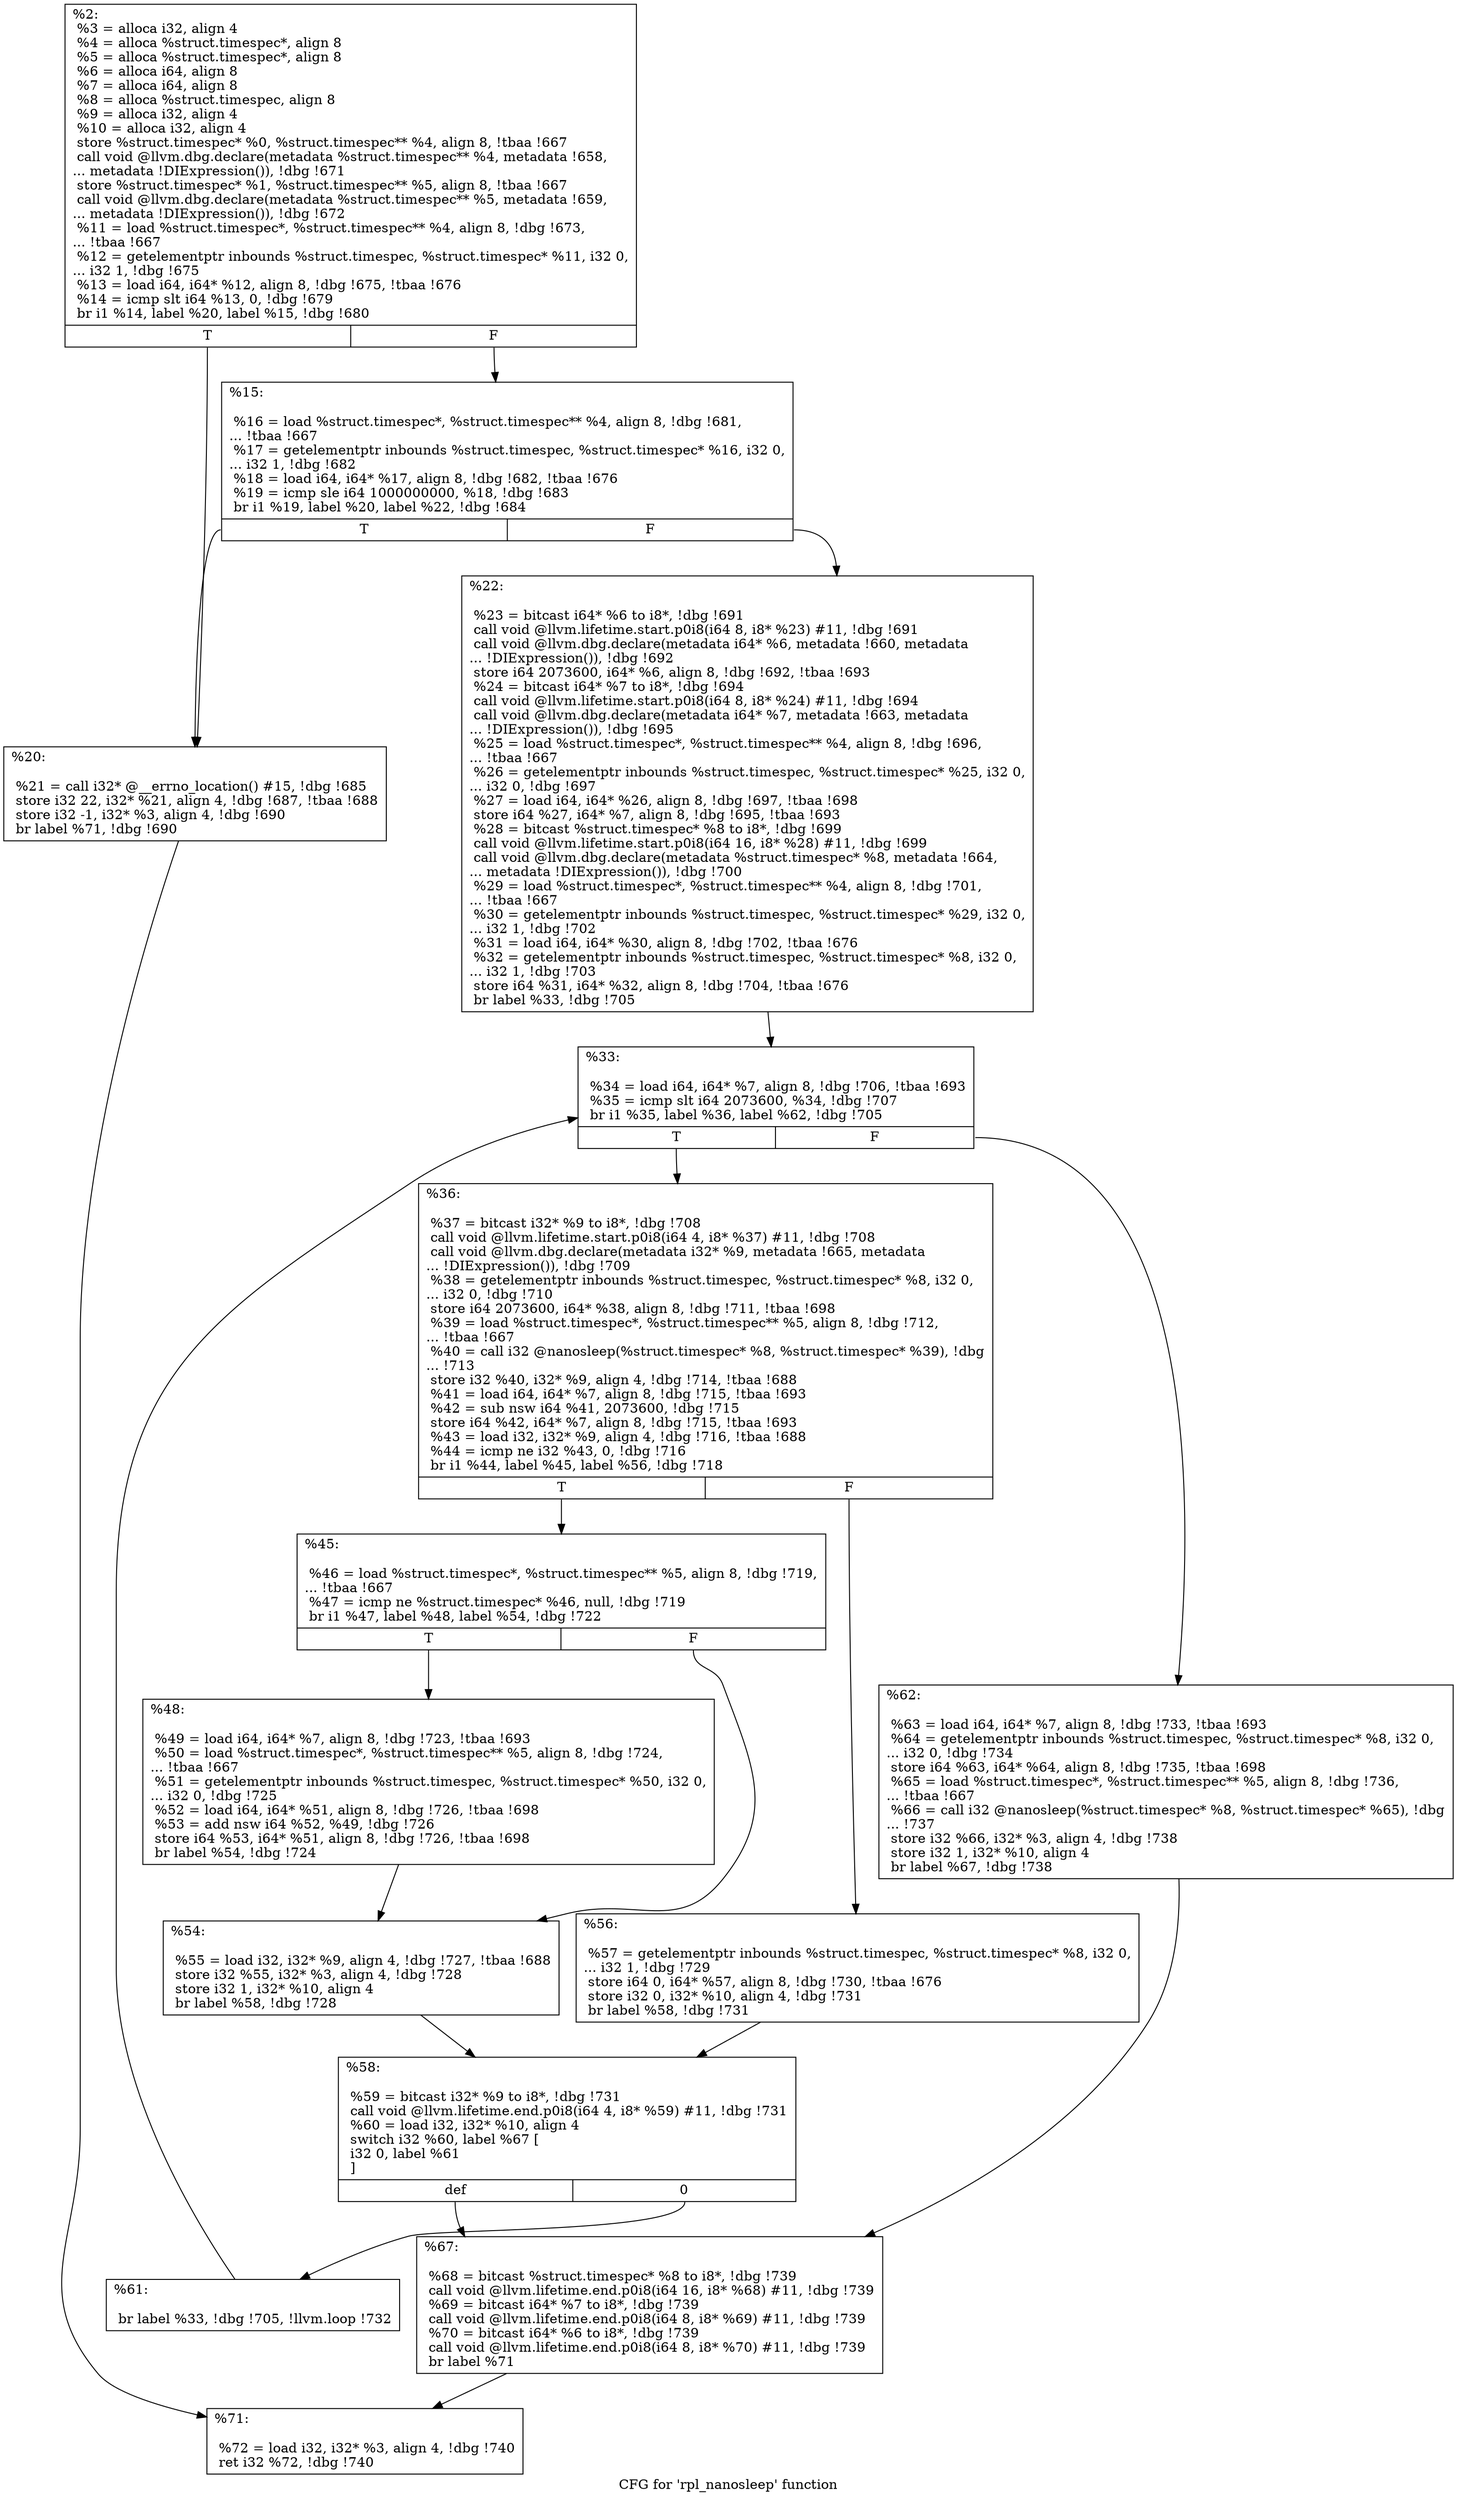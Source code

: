 digraph "CFG for 'rpl_nanosleep' function" {
	label="CFG for 'rpl_nanosleep' function";

	Node0x2599860 [shape=record,label="{%2:\l  %3 = alloca i32, align 4\l  %4 = alloca %struct.timespec*, align 8\l  %5 = alloca %struct.timespec*, align 8\l  %6 = alloca i64, align 8\l  %7 = alloca i64, align 8\l  %8 = alloca %struct.timespec, align 8\l  %9 = alloca i32, align 4\l  %10 = alloca i32, align 4\l  store %struct.timespec* %0, %struct.timespec** %4, align 8, !tbaa !667\l  call void @llvm.dbg.declare(metadata %struct.timespec** %4, metadata !658,\l... metadata !DIExpression()), !dbg !671\l  store %struct.timespec* %1, %struct.timespec** %5, align 8, !tbaa !667\l  call void @llvm.dbg.declare(metadata %struct.timespec** %5, metadata !659,\l... metadata !DIExpression()), !dbg !672\l  %11 = load %struct.timespec*, %struct.timespec** %4, align 8, !dbg !673,\l... !tbaa !667\l  %12 = getelementptr inbounds %struct.timespec, %struct.timespec* %11, i32 0,\l... i32 1, !dbg !675\l  %13 = load i64, i64* %12, align 8, !dbg !675, !tbaa !676\l  %14 = icmp slt i64 %13, 0, !dbg !679\l  br i1 %14, label %20, label %15, !dbg !680\l|{<s0>T|<s1>F}}"];
	Node0x2599860:s0 -> Node0x25a09c0;
	Node0x2599860:s1 -> Node0x259d2b0;
	Node0x259d2b0 [shape=record,label="{%15:\l\l  %16 = load %struct.timespec*, %struct.timespec** %4, align 8, !dbg !681,\l... !tbaa !667\l  %17 = getelementptr inbounds %struct.timespec, %struct.timespec* %16, i32 0,\l... i32 1, !dbg !682\l  %18 = load i64, i64* %17, align 8, !dbg !682, !tbaa !676\l  %19 = icmp sle i64 1000000000, %18, !dbg !683\l  br i1 %19, label %20, label %22, !dbg !684\l|{<s0>T|<s1>F}}"];
	Node0x259d2b0:s0 -> Node0x25a09c0;
	Node0x259d2b0:s1 -> Node0x25a0a10;
	Node0x25a09c0 [shape=record,label="{%20:\l\l  %21 = call i32* @__errno_location() #15, !dbg !685\l  store i32 22, i32* %21, align 4, !dbg !687, !tbaa !688\l  store i32 -1, i32* %3, align 4, !dbg !690\l  br label %71, !dbg !690\l}"];
	Node0x25a09c0 -> Node0x25a0d80;
	Node0x25a0a10 [shape=record,label="{%22:\l\l  %23 = bitcast i64* %6 to i8*, !dbg !691\l  call void @llvm.lifetime.start.p0i8(i64 8, i8* %23) #11, !dbg !691\l  call void @llvm.dbg.declare(metadata i64* %6, metadata !660, metadata\l... !DIExpression()), !dbg !692\l  store i64 2073600, i64* %6, align 8, !dbg !692, !tbaa !693\l  %24 = bitcast i64* %7 to i8*, !dbg !694\l  call void @llvm.lifetime.start.p0i8(i64 8, i8* %24) #11, !dbg !694\l  call void @llvm.dbg.declare(metadata i64* %7, metadata !663, metadata\l... !DIExpression()), !dbg !695\l  %25 = load %struct.timespec*, %struct.timespec** %4, align 8, !dbg !696,\l... !tbaa !667\l  %26 = getelementptr inbounds %struct.timespec, %struct.timespec* %25, i32 0,\l... i32 0, !dbg !697\l  %27 = load i64, i64* %26, align 8, !dbg !697, !tbaa !698\l  store i64 %27, i64* %7, align 8, !dbg !695, !tbaa !693\l  %28 = bitcast %struct.timespec* %8 to i8*, !dbg !699\l  call void @llvm.lifetime.start.p0i8(i64 16, i8* %28) #11, !dbg !699\l  call void @llvm.dbg.declare(metadata %struct.timespec* %8, metadata !664,\l... metadata !DIExpression()), !dbg !700\l  %29 = load %struct.timespec*, %struct.timespec** %4, align 8, !dbg !701,\l... !tbaa !667\l  %30 = getelementptr inbounds %struct.timespec, %struct.timespec* %29, i32 0,\l... i32 1, !dbg !702\l  %31 = load i64, i64* %30, align 8, !dbg !702, !tbaa !676\l  %32 = getelementptr inbounds %struct.timespec, %struct.timespec* %8, i32 0,\l... i32 1, !dbg !703\l  store i64 %31, i64* %32, align 8, !dbg !704, !tbaa !676\l  br label %33, !dbg !705\l}"];
	Node0x25a0a10 -> Node0x25a0a60;
	Node0x25a0a60 [shape=record,label="{%33:\l\l  %34 = load i64, i64* %7, align 8, !dbg !706, !tbaa !693\l  %35 = icmp slt i64 2073600, %34, !dbg !707\l  br i1 %35, label %36, label %62, !dbg !705\l|{<s0>T|<s1>F}}"];
	Node0x25a0a60:s0 -> Node0x25a0ab0;
	Node0x25a0a60:s1 -> Node0x25a0ce0;
	Node0x25a0ab0 [shape=record,label="{%36:\l\l  %37 = bitcast i32* %9 to i8*, !dbg !708\l  call void @llvm.lifetime.start.p0i8(i64 4, i8* %37) #11, !dbg !708\l  call void @llvm.dbg.declare(metadata i32* %9, metadata !665, metadata\l... !DIExpression()), !dbg !709\l  %38 = getelementptr inbounds %struct.timespec, %struct.timespec* %8, i32 0,\l... i32 0, !dbg !710\l  store i64 2073600, i64* %38, align 8, !dbg !711, !tbaa !698\l  %39 = load %struct.timespec*, %struct.timespec** %5, align 8, !dbg !712,\l... !tbaa !667\l  %40 = call i32 @nanosleep(%struct.timespec* %8, %struct.timespec* %39), !dbg\l... !713\l  store i32 %40, i32* %9, align 4, !dbg !714, !tbaa !688\l  %41 = load i64, i64* %7, align 8, !dbg !715, !tbaa !693\l  %42 = sub nsw i64 %41, 2073600, !dbg !715\l  store i64 %42, i64* %7, align 8, !dbg !715, !tbaa !693\l  %43 = load i32, i32* %9, align 4, !dbg !716, !tbaa !688\l  %44 = icmp ne i32 %43, 0, !dbg !716\l  br i1 %44, label %45, label %56, !dbg !718\l|{<s0>T|<s1>F}}"];
	Node0x25a0ab0:s0 -> Node0x25a0b00;
	Node0x25a0ab0:s1 -> Node0x25a0bf0;
	Node0x25a0b00 [shape=record,label="{%45:\l\l  %46 = load %struct.timespec*, %struct.timespec** %5, align 8, !dbg !719,\l... !tbaa !667\l  %47 = icmp ne %struct.timespec* %46, null, !dbg !719\l  br i1 %47, label %48, label %54, !dbg !722\l|{<s0>T|<s1>F}}"];
	Node0x25a0b00:s0 -> Node0x25a0b50;
	Node0x25a0b00:s1 -> Node0x25a0ba0;
	Node0x25a0b50 [shape=record,label="{%48:\l\l  %49 = load i64, i64* %7, align 8, !dbg !723, !tbaa !693\l  %50 = load %struct.timespec*, %struct.timespec** %5, align 8, !dbg !724,\l... !tbaa !667\l  %51 = getelementptr inbounds %struct.timespec, %struct.timespec* %50, i32 0,\l... i32 0, !dbg !725\l  %52 = load i64, i64* %51, align 8, !dbg !726, !tbaa !698\l  %53 = add nsw i64 %52, %49, !dbg !726\l  store i64 %53, i64* %51, align 8, !dbg !726, !tbaa !698\l  br label %54, !dbg !724\l}"];
	Node0x25a0b50 -> Node0x25a0ba0;
	Node0x25a0ba0 [shape=record,label="{%54:\l\l  %55 = load i32, i32* %9, align 4, !dbg !727, !tbaa !688\l  store i32 %55, i32* %3, align 4, !dbg !728\l  store i32 1, i32* %10, align 4\l  br label %58, !dbg !728\l}"];
	Node0x25a0ba0 -> Node0x25a0c40;
	Node0x25a0bf0 [shape=record,label="{%56:\l\l  %57 = getelementptr inbounds %struct.timespec, %struct.timespec* %8, i32 0,\l... i32 1, !dbg !729\l  store i64 0, i64* %57, align 8, !dbg !730, !tbaa !676\l  store i32 0, i32* %10, align 4, !dbg !731\l  br label %58, !dbg !731\l}"];
	Node0x25a0bf0 -> Node0x25a0c40;
	Node0x25a0c40 [shape=record,label="{%58:\l\l  %59 = bitcast i32* %9 to i8*, !dbg !731\l  call void @llvm.lifetime.end.p0i8(i64 4, i8* %59) #11, !dbg !731\l  %60 = load i32, i32* %10, align 4\l  switch i32 %60, label %67 [\l    i32 0, label %61\l  ]\l|{<s0>def|<s1>0}}"];
	Node0x25a0c40:s0 -> Node0x25a0d30;
	Node0x25a0c40:s1 -> Node0x25a0c90;
	Node0x25a0c90 [shape=record,label="{%61:\l\l  br label %33, !dbg !705, !llvm.loop !732\l}"];
	Node0x25a0c90 -> Node0x25a0a60;
	Node0x25a0ce0 [shape=record,label="{%62:\l\l  %63 = load i64, i64* %7, align 8, !dbg !733, !tbaa !693\l  %64 = getelementptr inbounds %struct.timespec, %struct.timespec* %8, i32 0,\l... i32 0, !dbg !734\l  store i64 %63, i64* %64, align 8, !dbg !735, !tbaa !698\l  %65 = load %struct.timespec*, %struct.timespec** %5, align 8, !dbg !736,\l... !tbaa !667\l  %66 = call i32 @nanosleep(%struct.timespec* %8, %struct.timespec* %65), !dbg\l... !737\l  store i32 %66, i32* %3, align 4, !dbg !738\l  store i32 1, i32* %10, align 4\l  br label %67, !dbg !738\l}"];
	Node0x25a0ce0 -> Node0x25a0d30;
	Node0x25a0d30 [shape=record,label="{%67:\l\l  %68 = bitcast %struct.timespec* %8 to i8*, !dbg !739\l  call void @llvm.lifetime.end.p0i8(i64 16, i8* %68) #11, !dbg !739\l  %69 = bitcast i64* %7 to i8*, !dbg !739\l  call void @llvm.lifetime.end.p0i8(i64 8, i8* %69) #11, !dbg !739\l  %70 = bitcast i64* %6 to i8*, !dbg !739\l  call void @llvm.lifetime.end.p0i8(i64 8, i8* %70) #11, !dbg !739\l  br label %71\l}"];
	Node0x25a0d30 -> Node0x25a0d80;
	Node0x25a0d80 [shape=record,label="{%71:\l\l  %72 = load i32, i32* %3, align 4, !dbg !740\l  ret i32 %72, !dbg !740\l}"];
}
